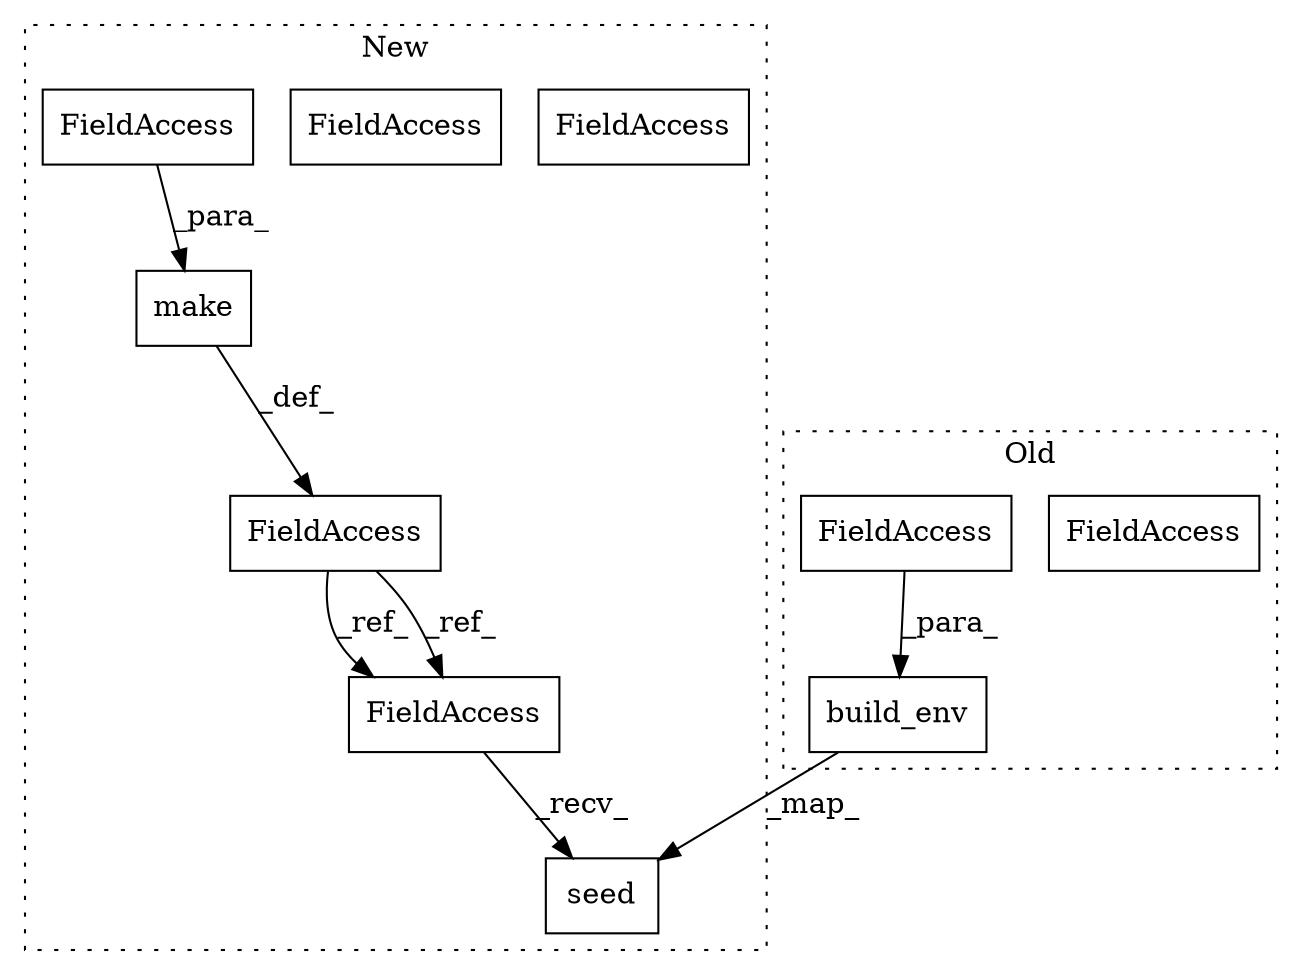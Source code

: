 digraph G {
subgraph cluster0 {
1 [label="build_env" a="32" s="767,793" l="10,1" shape="box"];
7 [label="FieldAccess" a="22" s="777" l="6" shape="box"];
8 [label="FieldAccess" a="22" s="777" l="6" shape="box"];
label = "Old";
style="dotted";
}
subgraph cluster1 {
2 [label="seed" a="32" s="834,848" l="5,1" shape="box"];
3 [label="FieldAccess" a="22" s="804" l="3" shape="box"];
4 [label="make" a="32" s="812,823" l="5,1" shape="box"];
5 [label="FieldAccess" a="22" s="817" l="6" shape="box"];
6 [label="FieldAccess" a="22" s="830" l="3" shape="box"];
9 [label="FieldAccess" a="22" s="830" l="3" shape="box"];
10 [label="FieldAccess" a="22" s="817" l="6" shape="box"];
label = "New";
style="dotted";
}
1 -> 2 [label="_map_"];
3 -> 9 [label="_ref_"];
3 -> 9 [label="_ref_"];
4 -> 3 [label="_def_"];
8 -> 1 [label="_para_"];
9 -> 2 [label="_recv_"];
10 -> 4 [label="_para_"];
}